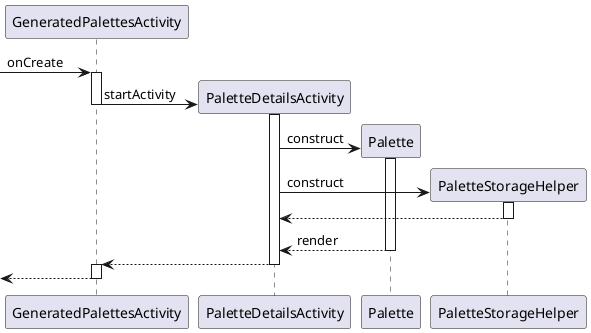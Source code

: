 @startuml


[-> GeneratedPalettesActivity : onCreate

activate GeneratedPalettesActivity

create PaletteDetailsActivity

GeneratedPalettesActivity -> PaletteDetailsActivity : startActivity
activate PaletteDetailsActivity
deactivate GeneratedPalettesActivity

create Palette
PaletteDetailsActivity -> Palette : construct
activate Palette
create PaletteStorageHelper
PaletteDetailsActivity -> PaletteStorageHelper : construct
activate PaletteStorageHelper
PaletteStorageHelper --> PaletteDetailsActivity
deactivate PaletteStorageHelper
Palette --> PaletteDetailsActivity : render
deactivate Palette

PaletteDetailsActivity --> GeneratedPalettesActivity
deactivate PaletteDetailsActivity
activate GeneratedPalettesActivity
<--GeneratedPalettesActivity
deactivate GeneratedPalettesActivity

@enduml